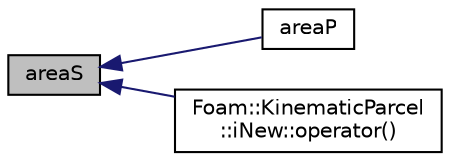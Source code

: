 digraph "areaS"
{
  bgcolor="transparent";
  edge [fontname="Helvetica",fontsize="10",labelfontname="Helvetica",labelfontsize="10"];
  node [fontname="Helvetica",fontsize="10",shape=record];
  rankdir="LR";
  Node199 [label="areaS",height=0.2,width=0.4,color="black", fillcolor="grey75", style="filled", fontcolor="black"];
  Node199 -> Node200 [dir="back",color="midnightblue",fontsize="10",style="solid",fontname="Helvetica"];
  Node200 [label="areaP",height=0.2,width=0.4,color="black",URL="$a25005.html#a38523f6887e4e2eee17c01b7e349dd53",tooltip="Projected area for given diameter. "];
  Node199 -> Node201 [dir="back",color="midnightblue",fontsize="10",style="solid",fontname="Helvetica"];
  Node201 [label="Foam::KinematicParcel\l::iNew::operator()",height=0.2,width=0.4,color="black",URL="$a25017.html#a60a07f9a45781da59d116ea2babe6b53"];
}
